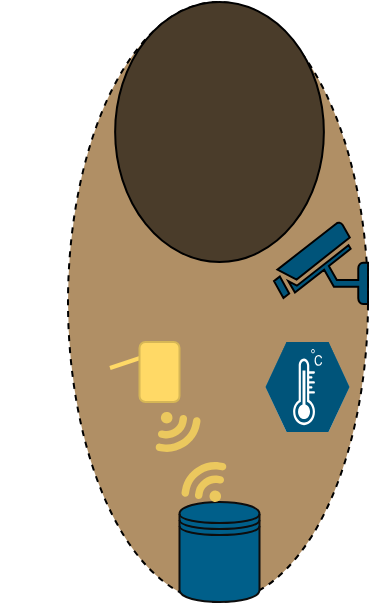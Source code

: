 <mxfile version="15.4.0" type="device"><diagram id="xRCG7YhJR6OvEbT1JSHA" name="Page-1"><mxGraphModel dx="1852" dy="581" grid="1" gridSize="10" guides="1" tooltips="1" connect="1" arrows="1" fold="1" page="1" pageScale="1" pageWidth="850" pageHeight="1100" math="0" shadow="0"><root><mxCell id="0"/><mxCell id="1" parent="0"/><mxCell id="czk4y8vHE9rwHhRwFxrm-9" value="" style="ellipse;whiteSpace=wrap;html=1;direction=south;rotation=0;dashed=1;fillColor=#B08F65;perimeterSpacing=2;" parent="1" vertex="1"><mxGeometry x="-420" y="170" width="150" height="300" as="geometry"/></mxCell><mxCell id="czk4y8vHE9rwHhRwFxrm-18" value="" style="shape=datastore;whiteSpace=wrap;html=1;strokeColor=#0D0D0D;fillColor=#005F8A;" parent="1" vertex="1"><mxGeometry x="-364.25" y="420" width="40" height="50" as="geometry"/></mxCell><mxCell id="czk4y8vHE9rwHhRwFxrm-23" value="" style="ellipse;whiteSpace=wrap;html=1;fillColor=#4A3C2A;" parent="1" vertex="1"><mxGeometry x="-396.43" y="170" width="104.37" height="130" as="geometry"/></mxCell><mxCell id="czk4y8vHE9rwHhRwFxrm-52" value="" style="verticalLabelPosition=bottom;html=1;strokeColor=#ffffff;verticalAlign=top;align=center;points=[[0,0.5,0],[0.125,0.25,0],[0.25,0,0],[0.5,0,0],[0.75,0,0],[0.875,0.25,0],[1,0.5,0],[0.875,0.75,0],[0.75,1,0],[0.5,1,0],[0.125,0.75,0]];pointerEvents=1;shape=mxgraph.cisco_safe.compositeIcon;bgIcon=mxgraph.cisco_safe.design.blank_device;resIcon=mxgraph.cisco_safe.design.sensor;gradientColor=#ffffff;fillColor=#00547A;" parent="1" vertex="1"><mxGeometry x="-321.25" y="340" width="42" height="45" as="geometry"/></mxCell><mxCell id="czk4y8vHE9rwHhRwFxrm-59" value="" style="fontColor=#0066CC;verticalAlign=top;verticalLabelPosition=bottom;labelPosition=center;align=center;html=1;outlineConnect=0;gradientColor=none;gradientDirection=north;strokeWidth=2;shape=mxgraph.networks.security_camera;fillColor=#00547A;flipH=1;" parent="1" vertex="1"><mxGeometry x="-317" y="280" width="47" height="41" as="geometry"/></mxCell><mxCell id="oGSxgz79XMM4ROcYS2P7-1" value="" style="shape=image;verticalLabelPosition=bottom;labelBackgroundColor=#ffffff;verticalAlign=top;aspect=fixed;imageAspect=0;image=https://media.discordapp.net/attachments/813797065654140941/838245597747871744/woodpecker.png;flipH=1;rotation=356;" vertex="1" parent="1"><mxGeometry x="-450" y="307" width="114" height="114" as="geometry"/></mxCell><mxCell id="oGSxgz79XMM4ROcYS2P7-2" value="" style="points=[[0.005,0.09,0],[0.08,0,0],[0.76,0.25,0],[1,0.92,0],[0.91,0.995,0],[0.57,0.995,0],[0.045,0.955,0],[0.005,0.43,0]];verticalLabelPosition=bottom;html=1;verticalAlign=top;aspect=fixed;align=center;pointerEvents=1;shape=mxgraph.cisco19.3g_4g_indicator;strokeColor=none;rotation=100;fillColor=#EBC85E;" vertex="1" parent="1"><mxGeometry x="-375" y="376" width="20" height="20" as="geometry"/></mxCell><mxCell id="oGSxgz79XMM4ROcYS2P7-3" value="" style="endArrow=none;html=1;fillColor=#005073;strokeColor=#FFD966;strokeWidth=2;" edge="1" parent="1"><mxGeometry width="50" height="50" relative="1" as="geometry"><mxPoint x="-369" y="343" as="sourcePoint"/><mxPoint x="-399" y="353" as="targetPoint"/></mxGeometry></mxCell><mxCell id="oGSxgz79XMM4ROcYS2P7-4" value="" style="rounded=1;whiteSpace=wrap;html=1;strokeColor=#d6b656;fillColor=#FFD966;" vertex="1" parent="1"><mxGeometry x="-384.25" y="340" width="20" height="30" as="geometry"/></mxCell><mxCell id="oGSxgz79XMM4ROcYS2P7-5" value="" style="points=[[0.005,0.09,0],[0.08,0,0],[0.76,0.25,0],[1,0.92,0],[0.91,0.995,0],[0.57,0.995,0],[0.045,0.955,0],[0.005,0.43,0]];verticalLabelPosition=bottom;html=1;verticalAlign=top;aspect=fixed;align=center;pointerEvents=1;shape=mxgraph.cisco19.3g_4g_indicator;strokeColor=none;rotation=-80;fillColor=#EBC85E;" vertex="1" parent="1"><mxGeometry x="-362" y="399" width="20" height="20" as="geometry"/></mxCell></root></mxGraphModel></diagram></mxfile>